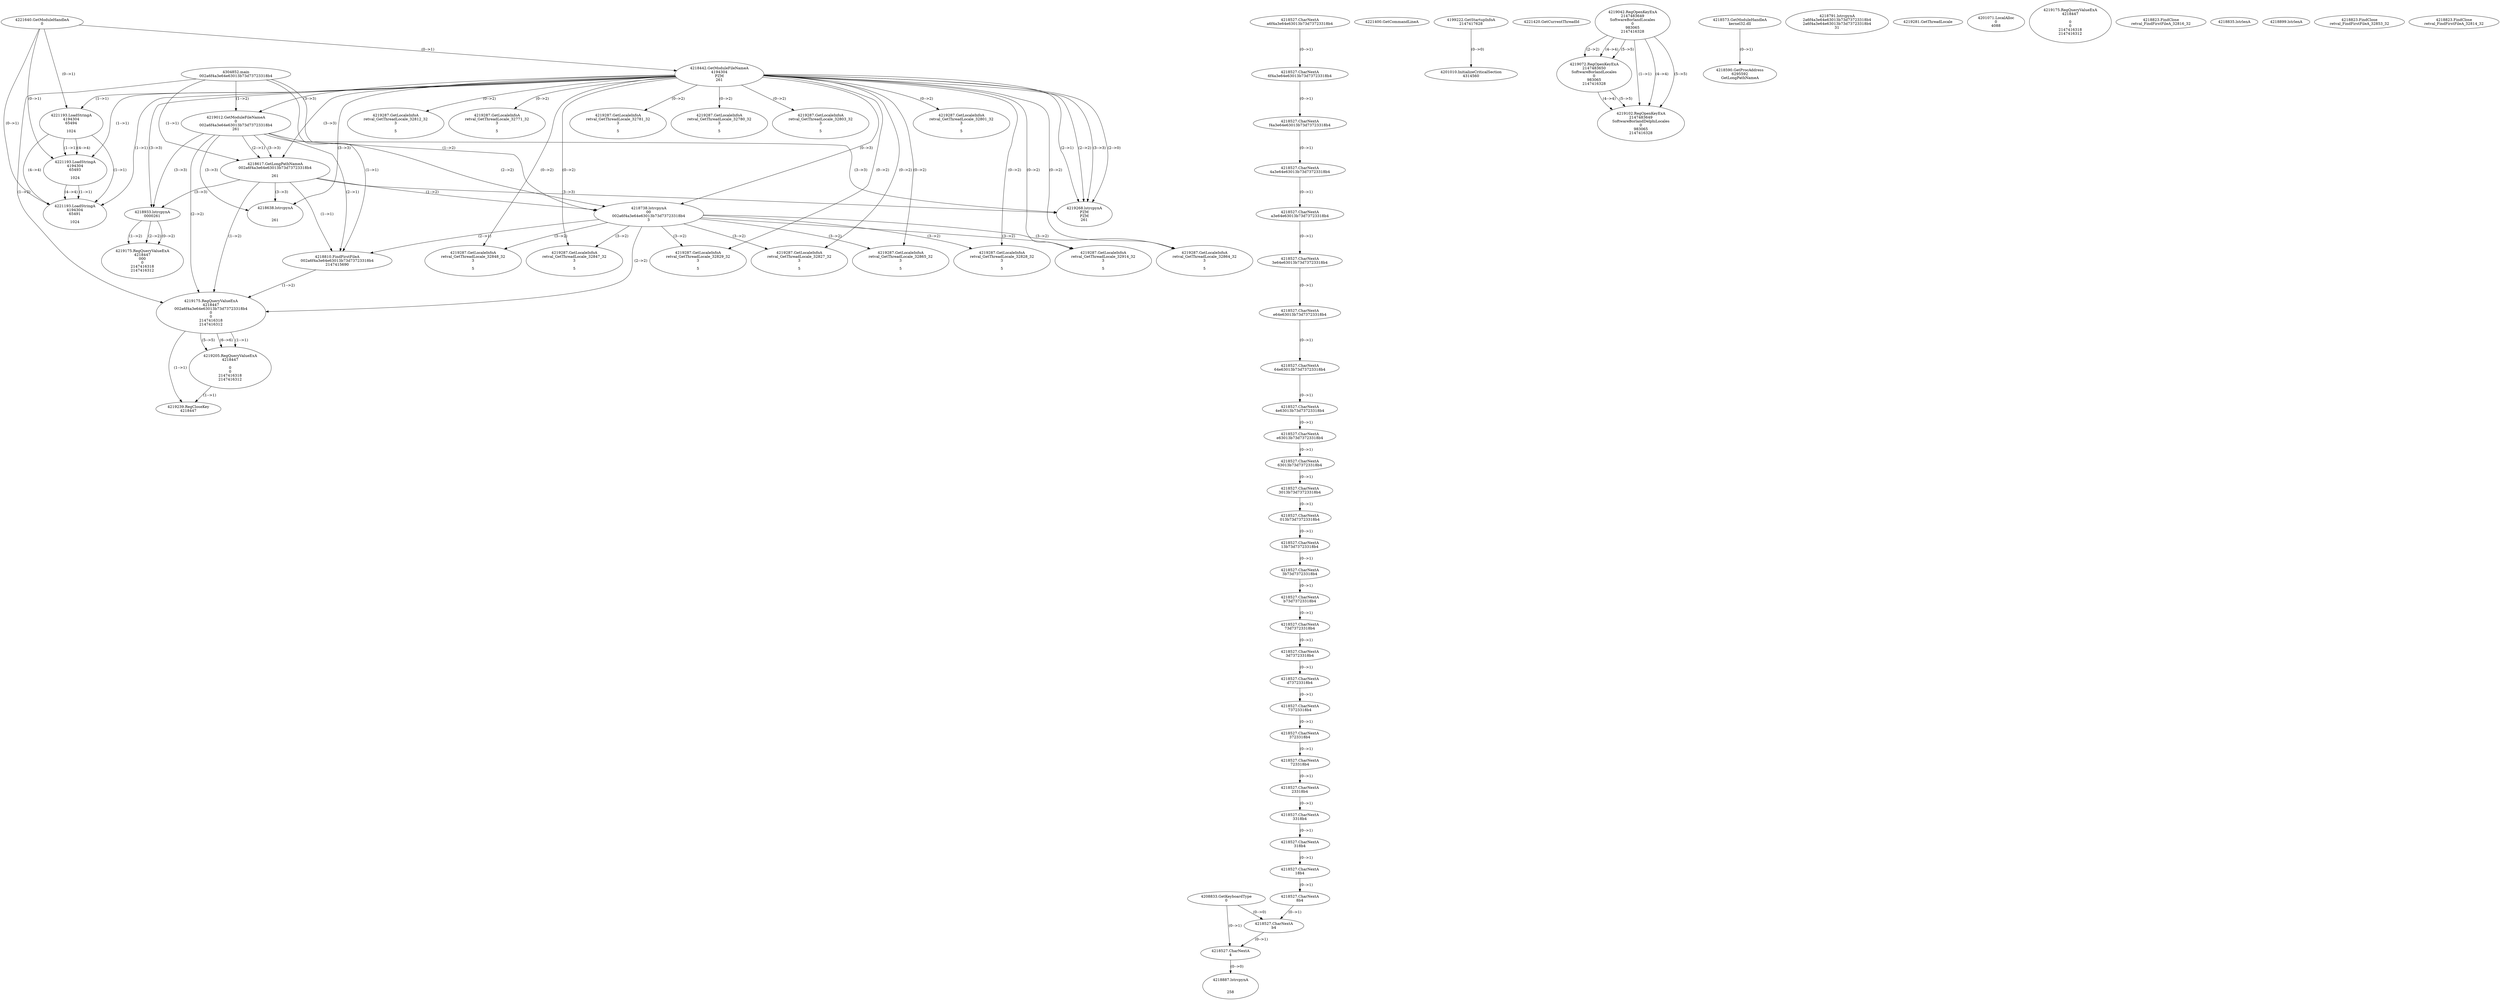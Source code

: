 // Global SCDG with merge call
digraph {
	0 [label="4304852.main
002a6f4a3e64e63013b73d73723318b4"]
	1 [label="4221640.GetModuleHandleA
0"]
	2 [label="4208833.GetKeyboardType
0"]
	3 [label="4221400.GetCommandLineA
"]
	4 [label="4199222.GetStartupInfoA
2147417628"]
	5 [label="4221420.GetCurrentThreadId
"]
	6 [label="4218442.GetModuleFileNameA
4194304
PZM
261"]
	1 -> 6 [label="(0-->1)"]
	7 [label="4219012.GetModuleFileNameA
0
002a6f4a3e64e63013b73d73723318b4
261"]
	0 -> 7 [label="(1-->2)"]
	6 -> 7 [label="(3-->3)"]
	8 [label="4219042.RegOpenKeyExA
2147483649
Software\Borland\Locales
0
983065
2147416328"]
	9 [label="4219072.RegOpenKeyExA
2147483650
Software\Borland\Locales
0
983065
2147416328"]
	8 -> 9 [label="(2-->2)"]
	8 -> 9 [label="(4-->4)"]
	8 -> 9 [label="(5-->5)"]
	10 [label="4219102.RegOpenKeyExA
2147483649
Software\Borland\Delphi\Locales
0
983065
2147416328"]
	8 -> 10 [label="(1-->1)"]
	8 -> 10 [label="(4-->4)"]
	9 -> 10 [label="(4-->4)"]
	8 -> 10 [label="(5-->5)"]
	9 -> 10 [label="(5-->5)"]
	11 [label="4218573.GetModuleHandleA
kernel32.dll"]
	12 [label="4218590.GetProcAddress
6295592
GetLongPathNameA"]
	11 -> 12 [label="(0-->1)"]
	13 [label="4218617.GetLongPathNameA
002a6f4a3e64e63013b73d73723318b4

261"]
	0 -> 13 [label="(1-->1)"]
	7 -> 13 [label="(2-->1)"]
	6 -> 13 [label="(3-->3)"]
	7 -> 13 [label="(3-->3)"]
	14 [label="4218738.lstrcpynA
00
002a6f4a3e64e63013b73d73723318b4
3"]
	0 -> 14 [label="(1-->2)"]
	7 -> 14 [label="(2-->2)"]
	13 -> 14 [label="(1-->2)"]
	6 -> 14 [label="(0-->3)"]
	15 [label="4218527.CharNextA
a6f4a3e64e63013b73d73723318b4"]
	16 [label="4218527.CharNextA
6f4a3e64e63013b73d73723318b4"]
	15 -> 16 [label="(0-->1)"]
	17 [label="4218527.CharNextA
f4a3e64e63013b73d73723318b4"]
	16 -> 17 [label="(0-->1)"]
	18 [label="4218527.CharNextA
4a3e64e63013b73d73723318b4"]
	17 -> 18 [label="(0-->1)"]
	19 [label="4218527.CharNextA
a3e64e63013b73d73723318b4"]
	18 -> 19 [label="(0-->1)"]
	20 [label="4218527.CharNextA
3e64e63013b73d73723318b4"]
	19 -> 20 [label="(0-->1)"]
	21 [label="4218527.CharNextA
e64e63013b73d73723318b4"]
	20 -> 21 [label="(0-->1)"]
	22 [label="4218527.CharNextA
64e63013b73d73723318b4"]
	21 -> 22 [label="(0-->1)"]
	23 [label="4218527.CharNextA
4e63013b73d73723318b4"]
	22 -> 23 [label="(0-->1)"]
	24 [label="4218527.CharNextA
e63013b73d73723318b4"]
	23 -> 24 [label="(0-->1)"]
	25 [label="4218527.CharNextA
63013b73d73723318b4"]
	24 -> 25 [label="(0-->1)"]
	26 [label="4218527.CharNextA
3013b73d73723318b4"]
	25 -> 26 [label="(0-->1)"]
	27 [label="4218527.CharNextA
013b73d73723318b4"]
	26 -> 27 [label="(0-->1)"]
	28 [label="4218527.CharNextA
13b73d73723318b4"]
	27 -> 28 [label="(0-->1)"]
	29 [label="4218527.CharNextA
3b73d73723318b4"]
	28 -> 29 [label="(0-->1)"]
	30 [label="4218527.CharNextA
b73d73723318b4"]
	29 -> 30 [label="(0-->1)"]
	31 [label="4218527.CharNextA
73d73723318b4"]
	30 -> 31 [label="(0-->1)"]
	32 [label="4218527.CharNextA
3d73723318b4"]
	31 -> 32 [label="(0-->1)"]
	33 [label="4218527.CharNextA
d73723318b4"]
	32 -> 33 [label="(0-->1)"]
	34 [label="4218527.CharNextA
73723318b4"]
	33 -> 34 [label="(0-->1)"]
	35 [label="4218527.CharNextA
3723318b4"]
	34 -> 35 [label="(0-->1)"]
	36 [label="4218527.CharNextA
723318b4"]
	35 -> 36 [label="(0-->1)"]
	37 [label="4218527.CharNextA
23318b4"]
	36 -> 37 [label="(0-->1)"]
	38 [label="4218527.CharNextA
3318b4"]
	37 -> 38 [label="(0-->1)"]
	39 [label="4218527.CharNextA
318b4"]
	38 -> 39 [label="(0-->1)"]
	40 [label="4218527.CharNextA
18b4"]
	39 -> 40 [label="(0-->1)"]
	41 [label="4218527.CharNextA
8b4"]
	40 -> 41 [label="(0-->1)"]
	42 [label="4218527.CharNextA
b4"]
	41 -> 42 [label="(0-->1)"]
	2 -> 42 [label="(0-->0)"]
	43 [label="4218527.CharNextA
4"]
	2 -> 43 [label="(0-->1)"]
	42 -> 43 [label="(0-->1)"]
	44 [label="4218791.lstrcpynA
2a6f4a3e64e63013b73d73723318b4
2a6f4a3e64e63013b73d73723318b4
31"]
	45 [label="4218810.FindFirstFileA
002a6f4a3e64e63013b73d73723318b4
2147415690"]
	0 -> 45 [label="(1-->1)"]
	7 -> 45 [label="(2-->1)"]
	13 -> 45 [label="(1-->1)"]
	14 -> 45 [label="(2-->1)"]
	46 [label="4219175.RegQueryValueExA
4218447
002a6f4a3e64e63013b73d73723318b4
0
0
2147416318
2147416312"]
	0 -> 46 [label="(1-->2)"]
	7 -> 46 [label="(2-->2)"]
	13 -> 46 [label="(1-->2)"]
	14 -> 46 [label="(2-->2)"]
	45 -> 46 [label="(1-->2)"]
	47 [label="4219205.RegQueryValueExA
4218447

0
0
2147416318
2147416312"]
	46 -> 47 [label="(1-->1)"]
	46 -> 47 [label="(5-->5)"]
	46 -> 47 [label="(6-->6)"]
	48 [label="4219239.RegCloseKey
4218447"]
	46 -> 48 [label="(1-->1)"]
	47 -> 48 [label="(1-->1)"]
	49 [label="4219268.lstrcpynA
PZM
PZM
261"]
	6 -> 49 [label="(2-->1)"]
	6 -> 49 [label="(2-->2)"]
	6 -> 49 [label="(3-->3)"]
	7 -> 49 [label="(3-->3)"]
	13 -> 49 [label="(3-->3)"]
	6 -> 49 [label="(2-->0)"]
	50 [label="4219281.GetThreadLocale
"]
	51 [label="4219287.GetLocaleInfoA
retval_GetThreadLocale_32828_32
3

5"]
	6 -> 51 [label="(0-->2)"]
	14 -> 51 [label="(3-->2)"]
	52 [label="4221193.LoadStringA
4194304
65494

1024"]
	1 -> 52 [label="(0-->1)"]
	6 -> 52 [label="(1-->1)"]
	53 [label="4221193.LoadStringA
4194304
65493

1024"]
	1 -> 53 [label="(0-->1)"]
	6 -> 53 [label="(1-->1)"]
	52 -> 53 [label="(1-->1)"]
	52 -> 53 [label="(4-->4)"]
	54 [label="4201010.InitializeCriticalSection
4314560"]
	4 -> 54 [label="(0-->0)"]
	55 [label="4201071.LocalAlloc
0
4088"]
	56 [label="4218638.lstrcpynA


261"]
	6 -> 56 [label="(3-->3)"]
	7 -> 56 [label="(3-->3)"]
	13 -> 56 [label="(3-->3)"]
	57 [label="4219175.RegQueryValueExA
4218447

0
0
2147416318
2147416312"]
	58 [label="4219287.GetLocaleInfoA
retval_GetThreadLocale_32812_32
3

5"]
	6 -> 58 [label="(0-->2)"]
	59 [label="4219287.GetLocaleInfoA
retval_GetThreadLocale_32771_32
3

5"]
	6 -> 59 [label="(0-->2)"]
	60 [label="4221193.LoadStringA
4194304
65491

1024"]
	1 -> 60 [label="(0-->1)"]
	6 -> 60 [label="(1-->1)"]
	52 -> 60 [label="(1-->1)"]
	53 -> 60 [label="(1-->1)"]
	52 -> 60 [label="(4-->4)"]
	53 -> 60 [label="(4-->4)"]
	61 [label="4218823.FindClose
retval_FindFirstFileA_32816_32"]
	62 [label="4218835.lstrlenA
"]
	63 [label="4218887.lstrcpynA


258"]
	43 -> 63 [label="(0-->0)"]
	64 [label="4218899.lstrlenA
"]
	65 [label="4218933.lstrcpynA
00\
00\
261"]
	6 -> 65 [label="(3-->3)"]
	7 -> 65 [label="(3-->3)"]
	13 -> 65 [label="(3-->3)"]
	66 [label="4219175.RegQueryValueExA
4218447
00\
0
0
2147416318
2147416312"]
	65 -> 66 [label="(1-->2)"]
	65 -> 66 [label="(2-->2)"]
	65 -> 66 [label="(0-->2)"]
	67 [label="4219287.GetLocaleInfoA
retval_GetThreadLocale_32847_32
3

5"]
	6 -> 67 [label="(0-->2)"]
	14 -> 67 [label="(3-->2)"]
	68 [label="4218823.FindClose
retval_FindFirstFileA_32853_32"]
	69 [label="4219287.GetLocaleInfoA
retval_GetThreadLocale_32914_32
3

5"]
	6 -> 69 [label="(0-->2)"]
	14 -> 69 [label="(3-->2)"]
	70 [label="4219287.GetLocaleInfoA
retval_GetThreadLocale_32781_32
3

5"]
	6 -> 70 [label="(0-->2)"]
	71 [label="4219287.GetLocaleInfoA
retval_GetThreadLocale_32780_32
3

5"]
	6 -> 71 [label="(0-->2)"]
	72 [label="4219287.GetLocaleInfoA
retval_GetThreadLocale_32803_32
3

5"]
	6 -> 72 [label="(0-->2)"]
	73 [label="4218823.FindClose
retval_FindFirstFileA_32814_32"]
	74 [label="4219287.GetLocaleInfoA
retval_GetThreadLocale_32848_32
3

5"]
	6 -> 74 [label="(0-->2)"]
	14 -> 74 [label="(3-->2)"]
	75 [label="4219287.GetLocaleInfoA
retval_GetThreadLocale_32827_32
3

5"]
	6 -> 75 [label="(0-->2)"]
	14 -> 75 [label="(3-->2)"]
	76 [label="4219287.GetLocaleInfoA
retval_GetThreadLocale_32865_32
3

5"]
	6 -> 76 [label="(0-->2)"]
	14 -> 76 [label="(3-->2)"]
	77 [label="4219287.GetLocaleInfoA
retval_GetThreadLocale_32864_32
3

5"]
	6 -> 77 [label="(0-->2)"]
	14 -> 77 [label="(3-->2)"]
	78 [label="4219287.GetLocaleInfoA
retval_GetThreadLocale_32829_32
3

5"]
	6 -> 78 [label="(0-->2)"]
	14 -> 78 [label="(3-->2)"]
	79 [label="4219287.GetLocaleInfoA
retval_GetThreadLocale_32801_32
3

5"]
	6 -> 79 [label="(0-->2)"]
}
